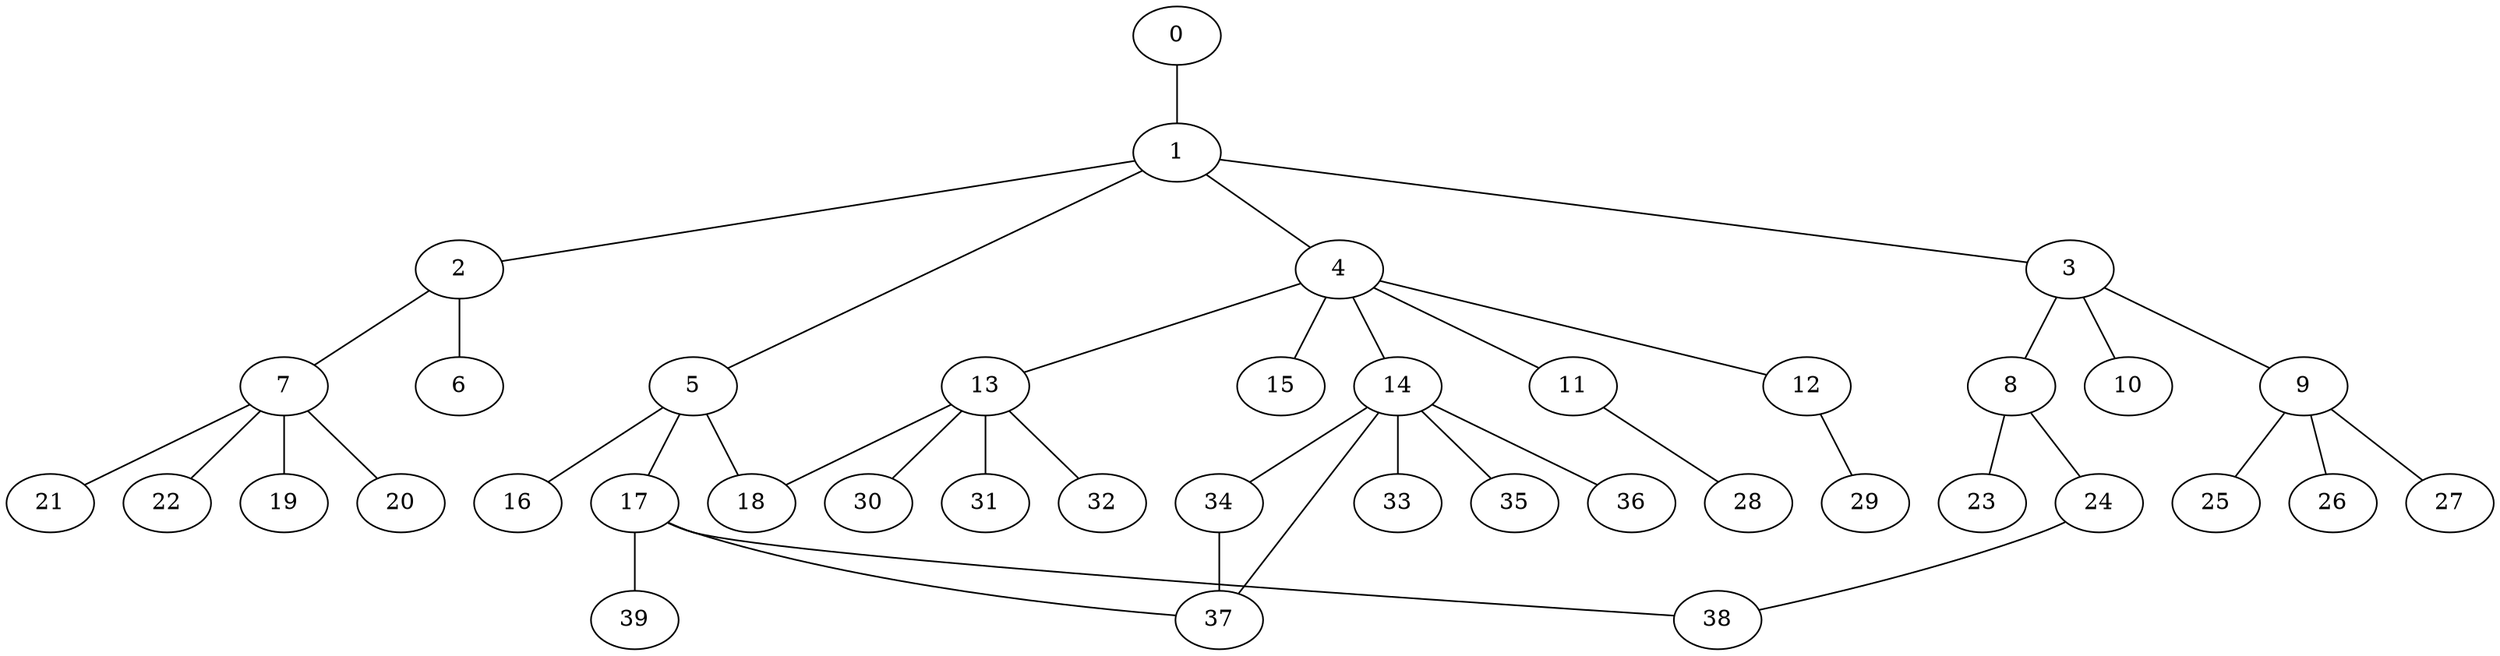 
graph graphname {
    0 -- 1
1 -- 2
1 -- 3
1 -- 4
1 -- 5
2 -- 6
2 -- 7
3 -- 8
3 -- 10
3 -- 9
4 -- 11
4 -- 12
4 -- 13
4 -- 14
4 -- 15
5 -- 16
5 -- 18
5 -- 17
7 -- 19
7 -- 20
7 -- 21
7 -- 22
8 -- 24
8 -- 23
9 -- 27
9 -- 25
9 -- 26
11 -- 28
12 -- 29
13 -- 32
13 -- 30
13 -- 31
13 -- 18
14 -- 33
14 -- 34
14 -- 35
14 -- 36
14 -- 37
17 -- 39
17 -- 38
17 -- 37
24 -- 38
34 -- 37

}
